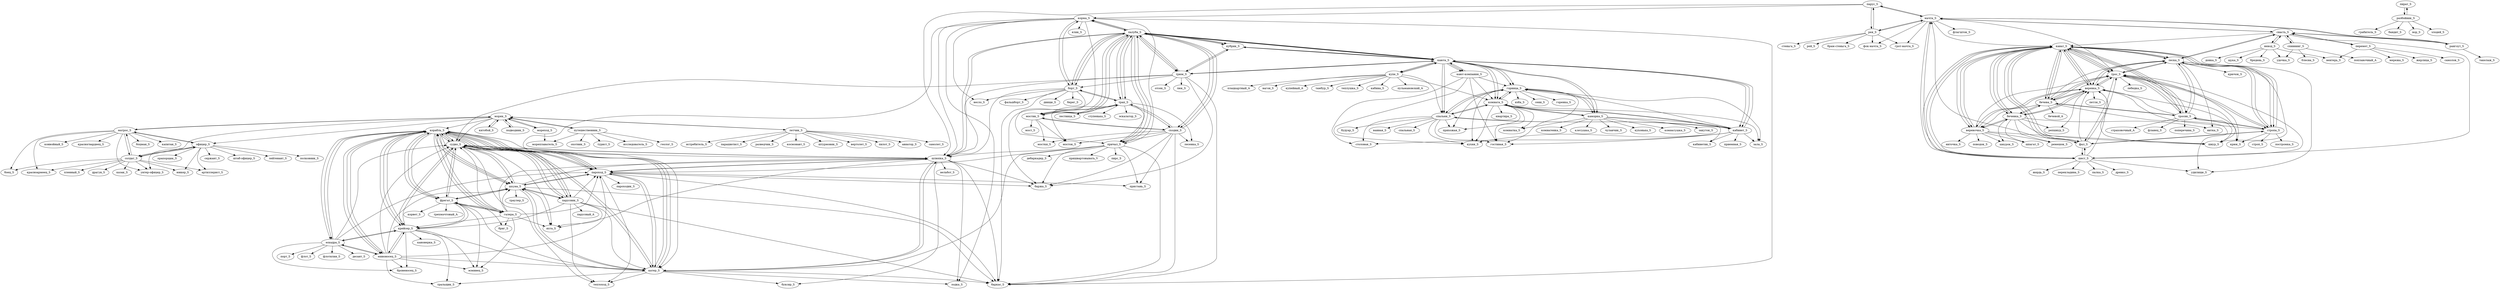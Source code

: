 digraph {
	"моряк_S" -> "матрос_S"
	"моряк_S" -> "подводник_S"
	"моряк_S" -> "путешественник_S"
	"моряк_S" -> "летчик_S"
	"моряк_S" -> "офицер_S"
	"моряк_S" -> "солдат_S"
	"моряк_S" -> "корабль_S"
	"моряк_S" -> "судно_S"
	"моряк_S" -> "мореход_S"
	"моряк_S" -> "китобой_S"
	"парус_S" -> "мачта_S"
	"парус_S" -> "рея_S"
	"парус_S" -> "корма_S"
	"парус_S" -> "шлюпка_S"
	"корабль_S" -> "судно_S"
	"корабль_S" -> "фрегат_S"
	"корабль_S" -> "пароход_S"
	"корабль_S" -> "шхуна_S"
	"корабль_S" -> "катер_S"
	"корабль_S" -> "крейсер_S"
	"корабль_S" -> "парусник_S"
	"корабль_S" -> "эскадра_S"
	"корабль_S" -> "галера_S"
	"корабль_S" -> "миноносец_S"
	"палуба_S" -> "борт_S"
	"палуба_S" -> "трап_S"
	"палуба_S" -> "трюм_S"
	"палуба_S" -> "корма_S"
	"палуба_S" -> "каюта_S"
	"палуба_S" -> "причал_S"
	"палуба_S" -> "мостик_S"
	"палуба_S" -> "шлюпка_S"
	"палуба_S" -> "сходни_S"
	"палуба_S" -> "кубрик_S"
	"снасть_S" -> "мачта_S"
	"снасть_S" -> "канат_S"
	"снасть_S" -> "леска_S"
	"снасть_S" -> "перемет_S"
	"снасть_S" -> "невод_S"
	"снасть_S" -> "рангоут_S"
	"снасть_S" -> "шест_S"
	"снасть_S" -> "спиннинг_S"
	"каюта_S" -> "кают-компания_S"
	"каюта_S" -> "комната_S"
	"каюта_S" -> "спальня_S"
	"каюта_S" -> "кубрик_S"
	"каюта_S" -> "палуба_S"
	"каюта_S" -> "кабинет_S"
	"каюта_S" -> "трюм_S"
	"каюта_S" -> "купе_S"
	"каюта_S" -> "каморка_S"
	"каюта_S" -> "горница_S"
	"канат_S" -> "трос_S"
	"канат_S" -> "веревка_S"
	"канат_S" -> "тросик_S"
	"канат_S" -> "стропа_S"
	"канат_S" -> "бечева_S"
	"канат_S" -> "леска_S"
	"канат_S" -> "фал_S"
	"канат_S" -> "шест_S"
	"канат_S" -> "веревочка_S"
	"канат_S" -> "бечевка_S"
	"пират_S" -> "разбойник_S"
	"матрос_S" -> "солдат_S"
	"матрос_S" -> "моряк_S"
	"матрос_S" -> "офицер_S"
	"матрос_S" -> "красноармеец_S"
	"матрос_S" -> "боцман_S"
	"матрос_S" -> "унтер-офицер_S"
	"матрос_S" -> "капитан_S"
	"матрос_S" -> "боец_S"
	"матрос_S" -> "конвойный_S"
	"матрос_S" -> "красногвардеец_S"
	"подводник_S" -> "моряк_S"
	"корма_S" -> "борт_S"
	"корма_S" -> "шлюпка_S"
	"корма_S" -> "баркас_S"
	"корма_S" -> "лодка_S"
	"корма_S" -> "палуба_S"
	"корма_S" -> "весло_S"
	"корма_S" -> "баржа_S"
	"корма_S" -> "причал_S"
	"корма_S" -> "ялик_S"
	"корма_S" -> "катер_S"
	"путешественник_S" -> "мореплаватель_S"
	"путешественник_S" -> "турист_S"
	"путешественник_S" -> "моряк_S"
	"путешественник_S" -> "исследователь_S"
	"путешественник_S" -> "геолог_S"
	"путешественник_S" -> "охотник_S"
	"офицер_S" -> "унтер-офицер_S"
	"офицер_S" -> "солдат_S"
	"офицер_S" -> "матрос_S"
	"офицер_S" -> "юнкер_S"
	"офицер_S" -> "прапорщик_S"
	"офицер_S" -> "артиллерист_S"
	"офицер_S" -> "сержант_S"
	"офицер_S" -> "штаб-офицер_S"
	"офицер_S" -> "лейтенант_S"
	"офицер_S" -> "полковник_S"
	"судно_S" -> "корабль_S"
	"судно_S" -> "шхуна_S"
	"судно_S" -> "пароход_S"
	"судно_S" -> "катер_S"
	"судно_S" -> "крейсер_S"
	"судно_S" -> "парусник_S"
	"судно_S" -> "яхта_S"
	"судно_S" -> "фрегат_S"
	"судно_S" -> "шлюпка_S"
	"судно_S" -> "теплоход_S"
	"крейсер_S" -> "судно_S"
	"крейсер_S" -> "корабль_S"
	"крейсер_S" -> "миноносец_S"
	"крейсер_S" -> "фрегат_S"
	"крейсер_S" -> "эскадра_S"
	"крейсер_S" -> "броненосец_S"
	"крейсер_S" -> "эсминец_S"
	"крейсер_S" -> "канонерка_S"
	"крейсер_S" -> "тральщик_S"
	"крейсер_S" -> "катер_S"
	"парусник_S" -> "судно_S"
	"парусник_S" -> "корабль_S"
	"парусник_S" -> "шхуна_S"
	"парусник_S" -> "пароход_S"
	"парусник_S" -> "катер_S"
	"парусник_S" -> "яхта_S"
	"парусник_S" -> "теплоход_S"
	"парусник_S" -> "крейсер_S"
	"парусник_S" -> "баркас_S"
	"парусник_S" -> "парусный_A"
	"невод_S" -> "удочка_S"
	"невод_S" -> "вентерь_S"
	"невод_S" -> "снасть_S"
	"невод_S" -> "бредень_S"
	"невод_S" -> "донка_S"
	"невод_S" -> "щука_S"
	"галера_S" -> "судно_S"
	"галера_S" -> "корабль_S"
	"галера_S" -> "фрегат_S"
	"галера_S" -> "шхуна_S"
	"галера_S" -> "пароход_S"
	"галера_S" -> "шлюпка_S"
	"галера_S" -> "яхта_S"
	"галера_S" -> "эсминец_S"
	"галера_S" -> "крейсер_S"
	"галера_S" -> "бриг_S"
	"комната_S" -> "спальня_S"
	"комната_S" -> "горница_S"
	"комната_S" -> "гостиная_S"
	"комната_S" -> "комнатка_S"
	"комната_S" -> "кабинет_S"
	"комната_S" -> "прихожая_S"
	"комната_S" -> "каморка_S"
	"комната_S" -> "зала_S"
	"комната_S" -> "квартира_S"
	"комната_S" -> "кухня_S"
	"тросик_S" -> "трос_S"
	"тросик_S" -> "канат_S"
	"тросик_S" -> "веревка_S"
	"тросик_S" -> "стропа_S"
	"тросик_S" -> "фланец_S"
	"тросик_S" -> "поперечина_S"
	"тросик_S" -> "шнур_S"
	"тросик_S" -> "бечева_S"
	"тросик_S" -> "страховочный_A"
	"тросик_S" -> "леска_S"
	"разбойник_S" -> "грабитель_S"
	"разбойник_S" -> "бандит_S"
	"разбойник_S" -> "вор_S"
	"разбойник_S" -> "злодей_S"
	"разбойник_S" -> "пират_S"
	"каюта_S" -> "кают-компания_S"
	"каюта_S" -> "комната_S"
	"каюта_S" -> "спальня_S"
	"каюта_S" -> "кубрик_S"
	"каюта_S" -> "палуба_S"
	"каюта_S" -> "кабинет_S"
	"каюта_S" -> "трюм_S"
	"каюта_S" -> "купе_S"
	"каюта_S" -> "каморка_S"
	"каюта_S" -> "горница_S"
	"перемет_S" -> "вентерь_S"
	"перемет_S" -> "самолов_S"
	"перемет_S" -> "мережа_S"
	"перемет_S" -> "жерлица_S"
	"перемет_S" -> "снасть_S"
	"мостик_S" -> "палуба_S"
	"мостик_S" -> "трап_S"
	"мостик_S" -> "мост_S"
	"мостик_S" -> "сходни_S"
	"мостик_S" -> "мостки_S"
	"мостик_S" -> "мосток_S"
	"катер_S" -> "пароход_S"
	"катер_S" -> "судно_S"
	"катер_S" -> "шлюпка_S"
	"катер_S" -> "корабль_S"
	"катер_S" -> "буксир_S"
	"катер_S" -> "теплоход_S"
	"катер_S" -> "тральщик_S"
	"катер_S" -> "шхуна_S"
	"катер_S" -> "баркас_S"
	"катер_S" -> "лодка_S"
	"спальня_S" -> "комната_S"
	"спальня_S" -> "гостиная_S"
	"спальня_S" -> "кухня_S"
	"спальня_S" -> "прихожая_S"
	"спальня_S" -> "горница_S"
	"спальня_S" -> "будуар_S"
	"спальня_S" -> "столовая_S"
	"спальня_S" -> "ванная_S"
	"спальня_S" -> "кабинет_S"
	"спальня_S" -> "спальная_S"
	"каморка_S" -> "комнатка_S"
	"каморка_S" -> "комната_S"
	"каморка_S" -> "комнатушка_S"
	"каморка_S" -> "закуток_S"
	"каморка_S" -> "комнатенка_S"
	"каморка_S" -> "кабинетик_S"
	"каморка_S" -> "клетушка_S"
	"каморка_S" -> "горница_S"
	"каморка_S" -> "чуланчик_S"
	"каморка_S" -> "кухонька_S"
	"рея_S" -> "стеньга_S"
	"рея_S" -> "мачта_S"
	"рея_S" -> "парус_S"
	"рея_S" -> "рей_S"
	"рея_S" -> "брам-стеньга_S"
	"рея_S" -> "фок-мачта_S"
	"рея_S" -> "грот-мачта_S"
	"купе_S" -> "вагон_S"
	"купе_S" -> "комната_S"
	"купе_S" -> "каюта_S"
	"купе_S" -> "купейный_A"
	"купе_S" -> "тамбур_S"
	"купе_S" -> "теплушка_S"
	"купе_S" -> "кабина_S"
	"купе_S" -> "пульмановский_A"
	"купе_S" -> "плацкартный_A"
	"купе_S" -> "спальня_S"
	"горница_S" -> "комната_S"
	"горница_S" -> "спальня_S"
	"горница_S" -> "сени_S"
	"горница_S" -> "прихожая_S"
	"горница_S" -> "горенка_S"
	"горница_S" -> "гостиная_S"
	"горница_S" -> "изба_S"
	"горница_S" -> "кухня_S"
	"горница_S" -> "каморка_S"
	"горница_S" -> "зала_S"
	"бечевка_S" -> "веревка_S"
	"бечевка_S" -> "шпагат_S"
	"бечевка_S" -> "веревочка_S"
	"бечевка_S" -> "репшнур_S"
	"бечевка_S" -> "шнур_S"
	"бечевка_S" -> "нитка_S"
	"бечевка_S" -> "канат_S"
	"бечевка_S" -> "бечева_S"
	"бечевка_S" -> "ремешок_S"
	"бечевка_S" -> "шнурок_S"
	"кают-компания_S" -> "каюта_S"
	"кают-компания_S" -> "столовая_S"
	"кают-компания_S" -> "гостиная_S"
	"кают-компания_S" -> "кухня_S"
	"кают-компания_S" -> "горница_S"
	"кают-компания_S" -> "комната_S"
	"трап_S" -> "лесенка_S"
	"трап_S" -> "сходни_S"
	"трап_S" -> "лестница_S"
	"трап_S" -> "палуба_S"
	"трап_S" -> "ступенька_S"
	"трап_S" -> "борт_S"
	"трап_S" -> "мосток_S"
	"трап_S" -> "мостик_S"
	"трап_S" -> "эскалатор_S"
	"трап_S" -> "причал_S"
	"летчик_S" -> "пилот_S"
	"летчик_S" -> "авиатор_S"
	"летчик_S" -> "самолет_S"
	"летчик_S" -> "истребитель_S"
	"летчик_S" -> "парашютист_S"
	"летчик_S" -> "разведчик_S"
	"летчик_S" -> "космонавт_S"
	"летчик_S" -> "штурмовик_S"
	"летчик_S" -> "моряк_S"
	"летчик_S" -> "вертолет_S"
	"рангоут_S" -> "мачта_S"
	"рангоут_S" -> "такелаж_S"
	"рангоут_S" -> "снасть_S"
	"борт_S" -> "фальшборт_S"
	"борт_S" -> "корма_S"
	"борт_S" -> "палуба_S"
	"борт_S" -> "шлюпка_S"
	"борт_S" -> "баркас_S"
	"борт_S" -> "причал_S"
	"борт_S" -> "трап_S"
	"борт_S" -> "весло_S"
	"борт_S" -> "днище_S"
	"борт_S" -> "берег_S"
	"кубрик_S" -> "каюта_S"
	"кубрик_S" -> "палуба_S"
	"кубрик_S" -> "трюм_S"
	"леска_S" -> "веревка_S"
	"леска_S" -> "канат_S"
	"леска_S" -> "трос_S"
	"леска_S" -> "удилище_S"
	"леска_S" -> "стропа_S"
	"леска_S" -> "снасть_S"
	"леска_S" -> "крючок_S"
	"леска_S" -> "нитка_S"
	"леска_S" -> "тросик_S"
	"леска_S" -> "шнур_S"
	"бечева_S" -> "веревка_S"
	"бечева_S" -> "канат_S"
	"бечева_S" -> "трос_S"
	"бечева_S" -> "бечевой_A"
	"бечева_S" -> "бечевка_S"
	"бечева_S" -> "веревочка_S"
	"бечева_S" -> "удилище_S"
	"бечева_S" -> "тросик_S"
	"бечева_S" -> "леска_S"
	"мачта_S" -> "грот-мачта_S"
	"мачта_S" -> "фок-мачта_S"
	"мачта_S" -> "шест_S"
	"мачта_S" -> "рангоут_S"
	"мачта_S" -> "парус_S"
	"мачта_S" -> "рея_S"
	"мачта_S" -> "снасть_S"
	"мачта_S" -> "флагшток_S"
	"мачта_S" -> "канат_S"
	"мачта_S" -> "трос_S"
	"фрегат_S" -> "корабль_S"
	"фрегат_S" -> "судно_S"
	"фрегат_S" -> "крейсер_S"
	"фрегат_S" -> "галера_S"
	"фрегат_S" -> "шхуна_S"
	"фрегат_S" -> "трехмачтовый_A"
	"фрегат_S" -> "эсминец_S"
	"фрегат_S" -> "бриг_S"
	"фрегат_S" -> "корвет_S"
	"фрегат_S" -> "катер_S"
	"солдат_S" -> "красноармеец_S"
	"солдат_S" -> "боец_S"
	"солдат_S" -> "офицер_S"
	"солдат_S" -> "матрос_S"
	"солдат_S" -> "казак_S"
	"солдат_S" -> "юнкер_S"
	"солдат_S" -> "артиллерист_S"
	"солдат_S" -> "пленный_S"
	"солдат_S" -> "драгун_S"
	"солдат_S" -> "унтер-офицер_S"
	"фал_S" -> "канат_S"
	"фал_S" -> "трос_S"
	"фал_S" -> "веревка_S"
	"фал_S" -> "стропа_S"
	"фал_S" -> "шест_S"
	"фал_S" -> "мачта_S"
	"веревка_S" -> "веревочка_S"
	"веревка_S" -> "канат_S"
	"веревка_S" -> "бечевка_S"
	"веревка_S" -> "трос_S"
	"веревка_S" -> "бечева_S"
	"веревка_S" -> "шнур_S"
	"веревка_S" -> "петля_S"
	"веревка_S" -> "леска_S"
	"веревка_S" -> "репшнур_S"
	"веревка_S" -> "крюк_S"
	"трос_S" -> "канат_S"
	"трос_S" -> "веревка_S"
	"трос_S" -> "тросик_S"
	"трос_S" -> "стропа_S"
	"трос_S" -> "бечева_S"
	"трос_S" -> "леска_S"
	"трос_S" -> "крюк_S"
	"трос_S" -> "фал_S"
	"трос_S" -> "шнур_S"
	"трос_S" -> "лебедка_S"
	"канат_S" -> "трос_S"
	"канат_S" -> "веревка_S"
	"канат_S" -> "тросик_S"
	"канат_S" -> "стропа_S"
	"канат_S" -> "бечева_S"
	"канат_S" -> "леска_S"
	"канат_S" -> "фал_S"
	"канат_S" -> "шест_S"
	"канат_S" -> "веревочка_S"
	"канат_S" -> "бечевка_S"
	"мореход_S" -> "мореплаватель_S"
	"мореход_S" -> "моряк_S"
	"палуба_S" -> "борт_S"
	"палуба_S" -> "трап_S"
	"палуба_S" -> "трюм_S"
	"палуба_S" -> "корма_S"
	"палуба_S" -> "каюта_S"
	"палуба_S" -> "причал_S"
	"палуба_S" -> "мостик_S"
	"палуба_S" -> "шлюпка_S"
	"палуба_S" -> "сходни_S"
	"палуба_S" -> "кубрик_S"
	"кабинет_S" -> "комната_S"
	"кабинет_S" -> "гостиная_S"
	"кабинет_S" -> "спальня_S"
	"кабинет_S" -> "приемная_S"
	"кабинет_S" -> "кабинетик_S"
	"кабинет_S" -> "столовая_S"
	"кабинет_S" -> "зала_S"
	"кабинет_S" -> "каюта_S"
	"кабинет_S" -> "горница_S"
	"кабинет_S" -> "кухня_S"
	"стропа_S" -> "трос_S"
	"стропа_S" -> "канат_S"
	"стропа_S" -> "постромка_S"
	"стропа_S" -> "веревка_S"
	"стропа_S" -> "тросик_S"
	"стропа_S" -> "крюк_S"
	"стропа_S" -> "фал_S"
	"стропа_S" -> "леска_S"
	"стропа_S" -> "строп_S"
	"пароход_S" -> "теплоход_S"
	"пароход_S" -> "судно_S"
	"пароход_S" -> "катер_S"
	"пароход_S" -> "корабль_S"
	"пароход_S" -> "баржа_S"
	"пароход_S" -> "баркас_S"
	"пароход_S" -> "шхуна_S"
	"пароход_S" -> "шлюпка_S"
	"пароход_S" -> "пароходик_S"
	"пароход_S" -> "пристань_S"
	"шхуна_S" -> "судно_S"
	"шхуна_S" -> "корабль_S"
	"шхуна_S" -> "пароход_S"
	"шхуна_S" -> "катер_S"
	"шхуна_S" -> "яхта_S"
	"шхуна_S" -> "баркас_S"
	"шхуна_S" -> "парусник_S"
	"шхуна_S" -> "фрегат_S"
	"шхуна_S" -> "шлюпка_S"
	"шхуна_S" -> "траулер_S"
	"корабль_S" -> "судно_S"
	"корабль_S" -> "фрегат_S"
	"корабль_S" -> "пароход_S"
	"корабль_S" -> "шхуна_S"
	"корабль_S" -> "катер_S"
	"корабль_S" -> "крейсер_S"
	"корабль_S" -> "парусник_S"
	"корабль_S" -> "эскадра_S"
	"корабль_S" -> "галера_S"
	"корабль_S" -> "миноносец_S"
	"китобой_S" -> "моряк_S"
	"эскадра_S" -> "флот_S"
	"эскадра_S" -> "крейсер_S"
	"эскадра_S" -> "корабль_S"
	"эскадра_S" -> "судно_S"
	"эскадра_S" -> "миноносец_S"
	"эскадра_S" -> "флотилия_S"
	"эскадра_S" -> "пароход_S"
	"эскадра_S" -> "десант_S"
	"эскадра_S" -> "броненосец_S"
	"эскадра_S" -> "порт_S"
	"миноносец_S" -> "крейсер_S"
	"миноносец_S" -> "судно_S"
	"миноносец_S" -> "корабль_S"
	"миноносец_S" -> "катер_S"
	"миноносец_S" -> "эскадра_S"
	"миноносец_S" -> "эсминец_S"
	"миноносец_S" -> "тральщик_S"
	"миноносец_S" -> "броненосец_S"
	"миноносец_S" -> "пароход_S"
	"миноносец_S" -> "шхуна_S"
	"причал_S" -> "пристань_S"
	"причал_S" -> "пирс_S"
	"причал_S" -> "пароход_S"
	"причал_S" -> "баржа_S"
	"причал_S" -> "дебаркадер_S"
	"причал_S" -> "катер_S"
	"причал_S" -> "баркас_S"
	"причал_S" -> "палуба_S"
	"причал_S" -> "пришвартовывать_V"
	"причал_S" -> "шлюпка_S"
	"шест_S" -> "жердь_S"
	"шест_S" -> "веревка_S"
	"шест_S" -> "мачта_S"
	"шест_S" -> "перекладина_S"
	"шест_S" -> "палка_S"
	"шест_S" -> "канат_S"
	"шест_S" -> "удилище_S"
	"шест_S" -> "древко_S"
	"шест_S" -> "трос_S"
	"шест_S" -> "фал_S"
	"трюм_S" -> "палуба_S"
	"трюм_S" -> "баржа_S"
	"трюм_S" -> "каюта_S"
	"трюм_S" -> "судно_S"
	"трюм_S" -> "отсек_S"
	"трюм_S" -> "шлюпка_S"
	"трюм_S" -> "люк_S"
	"трюм_S" -> "борт_S"
	"трюм_S" -> "кубрик_S"
	"трюм_S" -> "баркас_S"
	"веревочка_S" -> "веревка_S"
	"веревочка_S" -> "бечевка_S"
	"веревочка_S" -> "ниточка_S"
	"веревочка_S" -> "шпагат_S"
	"веревочка_S" -> "шнур_S"
	"веревочка_S" -> "шнурок_S"
	"веревочка_S" -> "канат_S"
	"веревочка_S" -> "ремешок_S"
	"веревочка_S" -> "поводок_S"
	"веревочка_S" -> "трос_S"
	"шлюпка_S" -> "баркас_S"
	"шлюпка_S" -> "лодка_S"
	"шлюпка_S" -> "катер_S"
	"шлюпка_S" -> "вельбот_S"
	"шлюпка_S" -> "судно_S"
	"шлюпка_S" -> "пароход_S"
	"шлюпка_S" -> "баржа_S"
	"шлюпка_S" -> "корабль_S"
	"шлюпка_S" -> "яхта_S"
	"шлюпка_S" -> "буксир_S"
	"сходни_S" -> "трап_S"
	"сходни_S" -> "мосток_S"
	"сходни_S" -> "причал_S"
	"сходни_S" -> "палуба_S"
	"сходни_S" -> "баржа_S"
	"сходни_S" -> "пристань_S"
	"сходни_S" -> "мостик_S"
	"сходни_S" -> "мостки_S"
	"сходни_S" -> "баркас_S"
	"сходни_S" -> "лесенка_S"
	"спиннинг_S" -> "удочка_S"
	"спиннинг_S" -> "поплавочный_A"
	"спиннинг_S" -> "блесна_S"
	"спиннинг_S" -> "снасть_S"
}
